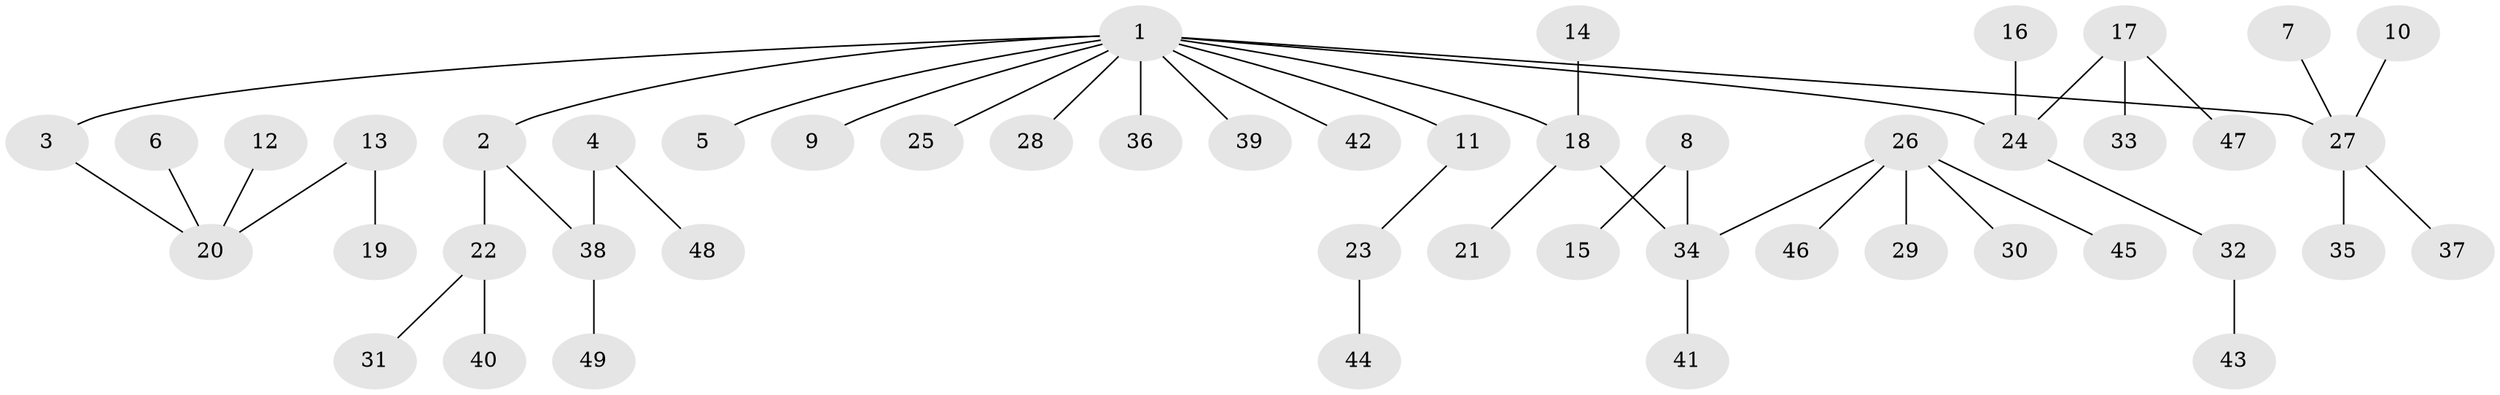 // original degree distribution, {6: 0.030927835051546393, 8: 0.010309278350515464, 2: 0.24742268041237114, 4: 0.05154639175257732, 3: 0.13402061855670103, 5: 0.020618556701030927, 1: 0.5051546391752577}
// Generated by graph-tools (version 1.1) at 2025/26/03/09/25 03:26:27]
// undirected, 49 vertices, 48 edges
graph export_dot {
graph [start="1"]
  node [color=gray90,style=filled];
  1;
  2;
  3;
  4;
  5;
  6;
  7;
  8;
  9;
  10;
  11;
  12;
  13;
  14;
  15;
  16;
  17;
  18;
  19;
  20;
  21;
  22;
  23;
  24;
  25;
  26;
  27;
  28;
  29;
  30;
  31;
  32;
  33;
  34;
  35;
  36;
  37;
  38;
  39;
  40;
  41;
  42;
  43;
  44;
  45;
  46;
  47;
  48;
  49;
  1 -- 2 [weight=1.0];
  1 -- 3 [weight=1.0];
  1 -- 5 [weight=1.0];
  1 -- 9 [weight=1.0];
  1 -- 11 [weight=1.0];
  1 -- 18 [weight=1.0];
  1 -- 24 [weight=1.0];
  1 -- 25 [weight=1.0];
  1 -- 27 [weight=1.0];
  1 -- 28 [weight=1.0];
  1 -- 36 [weight=1.0];
  1 -- 39 [weight=1.0];
  1 -- 42 [weight=1.0];
  2 -- 22 [weight=1.0];
  2 -- 38 [weight=1.0];
  3 -- 20 [weight=1.0];
  4 -- 38 [weight=1.0];
  4 -- 48 [weight=1.0];
  6 -- 20 [weight=1.0];
  7 -- 27 [weight=1.0];
  8 -- 15 [weight=1.0];
  8 -- 34 [weight=1.0];
  10 -- 27 [weight=1.0];
  11 -- 23 [weight=1.0];
  12 -- 20 [weight=1.0];
  13 -- 19 [weight=1.0];
  13 -- 20 [weight=1.0];
  14 -- 18 [weight=1.0];
  16 -- 24 [weight=1.0];
  17 -- 24 [weight=1.0];
  17 -- 33 [weight=1.0];
  17 -- 47 [weight=1.0];
  18 -- 21 [weight=1.0];
  18 -- 34 [weight=1.0];
  22 -- 31 [weight=1.0];
  22 -- 40 [weight=1.0];
  23 -- 44 [weight=1.0];
  24 -- 32 [weight=1.0];
  26 -- 29 [weight=1.0];
  26 -- 30 [weight=1.0];
  26 -- 34 [weight=1.0];
  26 -- 45 [weight=1.0];
  26 -- 46 [weight=1.0];
  27 -- 35 [weight=1.0];
  27 -- 37 [weight=1.0];
  32 -- 43 [weight=1.0];
  34 -- 41 [weight=1.0];
  38 -- 49 [weight=1.0];
}
